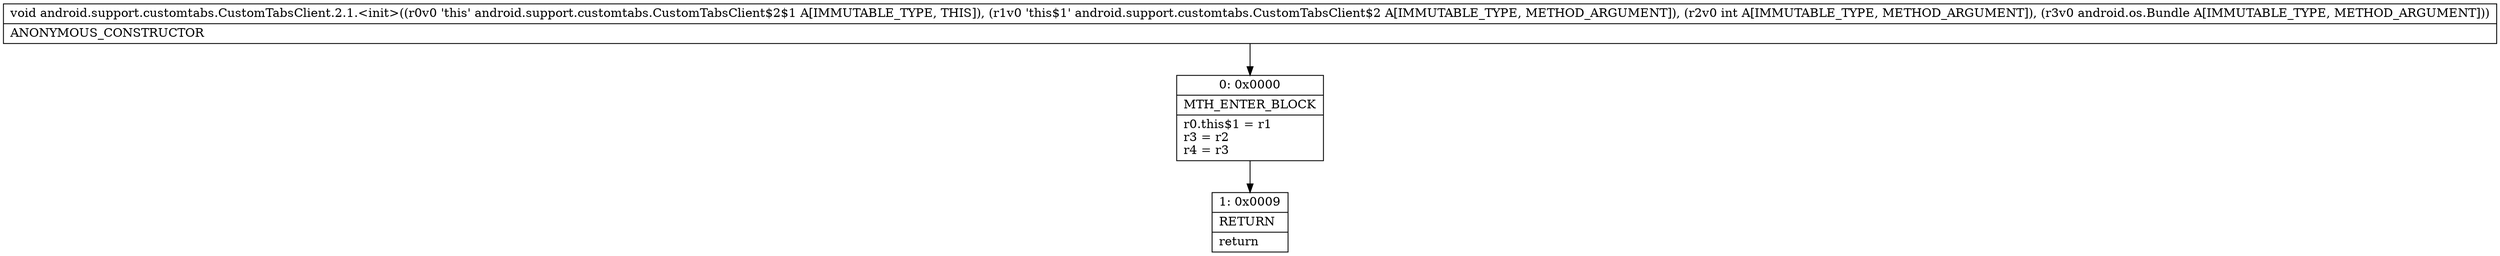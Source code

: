 digraph "CFG forandroid.support.customtabs.CustomTabsClient.2.1.\<init\>(Landroid\/support\/customtabs\/CustomTabsClient$2;ILandroid\/os\/Bundle;)V" {
Node_0 [shape=record,label="{0\:\ 0x0000|MTH_ENTER_BLOCK\l|r0.this$1 = r1\lr3 = r2\lr4 = r3\l}"];
Node_1 [shape=record,label="{1\:\ 0x0009|RETURN\l|return\l}"];
MethodNode[shape=record,label="{void android.support.customtabs.CustomTabsClient.2.1.\<init\>((r0v0 'this' android.support.customtabs.CustomTabsClient$2$1 A[IMMUTABLE_TYPE, THIS]), (r1v0 'this$1' android.support.customtabs.CustomTabsClient$2 A[IMMUTABLE_TYPE, METHOD_ARGUMENT]), (r2v0 int A[IMMUTABLE_TYPE, METHOD_ARGUMENT]), (r3v0 android.os.Bundle A[IMMUTABLE_TYPE, METHOD_ARGUMENT]))  | ANONYMOUS_CONSTRUCTOR\l}"];
MethodNode -> Node_0;
Node_0 -> Node_1;
}

